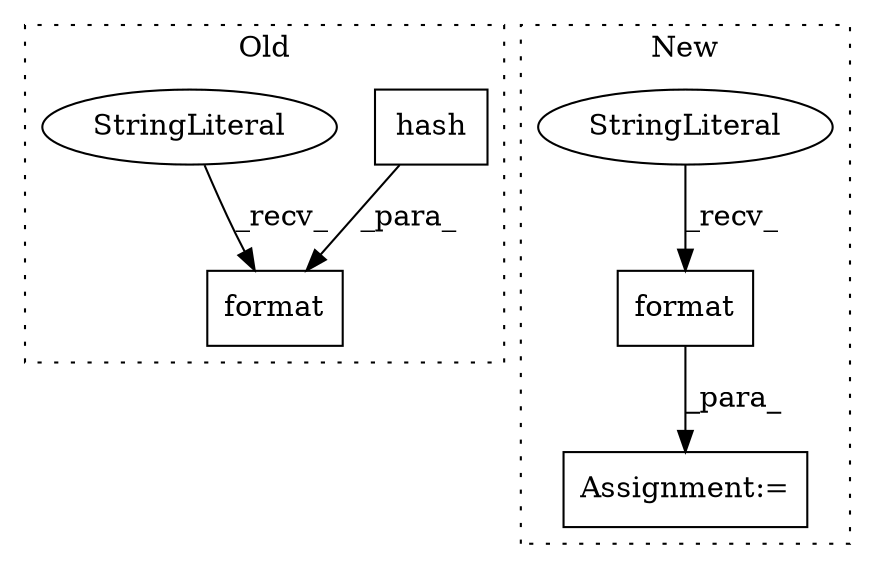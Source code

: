 digraph G {
subgraph cluster0 {
1 [label="hash" a="32" s="6531,6549" l="5,1" shape="box"];
3 [label="format" a="32" s="6524,6550" l="7,1" shape="box"];
4 [label="StringLiteral" a="45" s="6503" l="20" shape="ellipse"];
label = "Old";
style="dotted";
}
subgraph cluster1 {
2 [label="format" a="32" s="6806,6850" l="7,1" shape="box"];
5 [label="StringLiteral" a="45" s="6785" l="20" shape="ellipse"];
6 [label="Assignment:=" a="7" s="6784" l="1" shape="box"];
label = "New";
style="dotted";
}
1 -> 3 [label="_para_"];
2 -> 6 [label="_para_"];
4 -> 3 [label="_recv_"];
5 -> 2 [label="_recv_"];
}